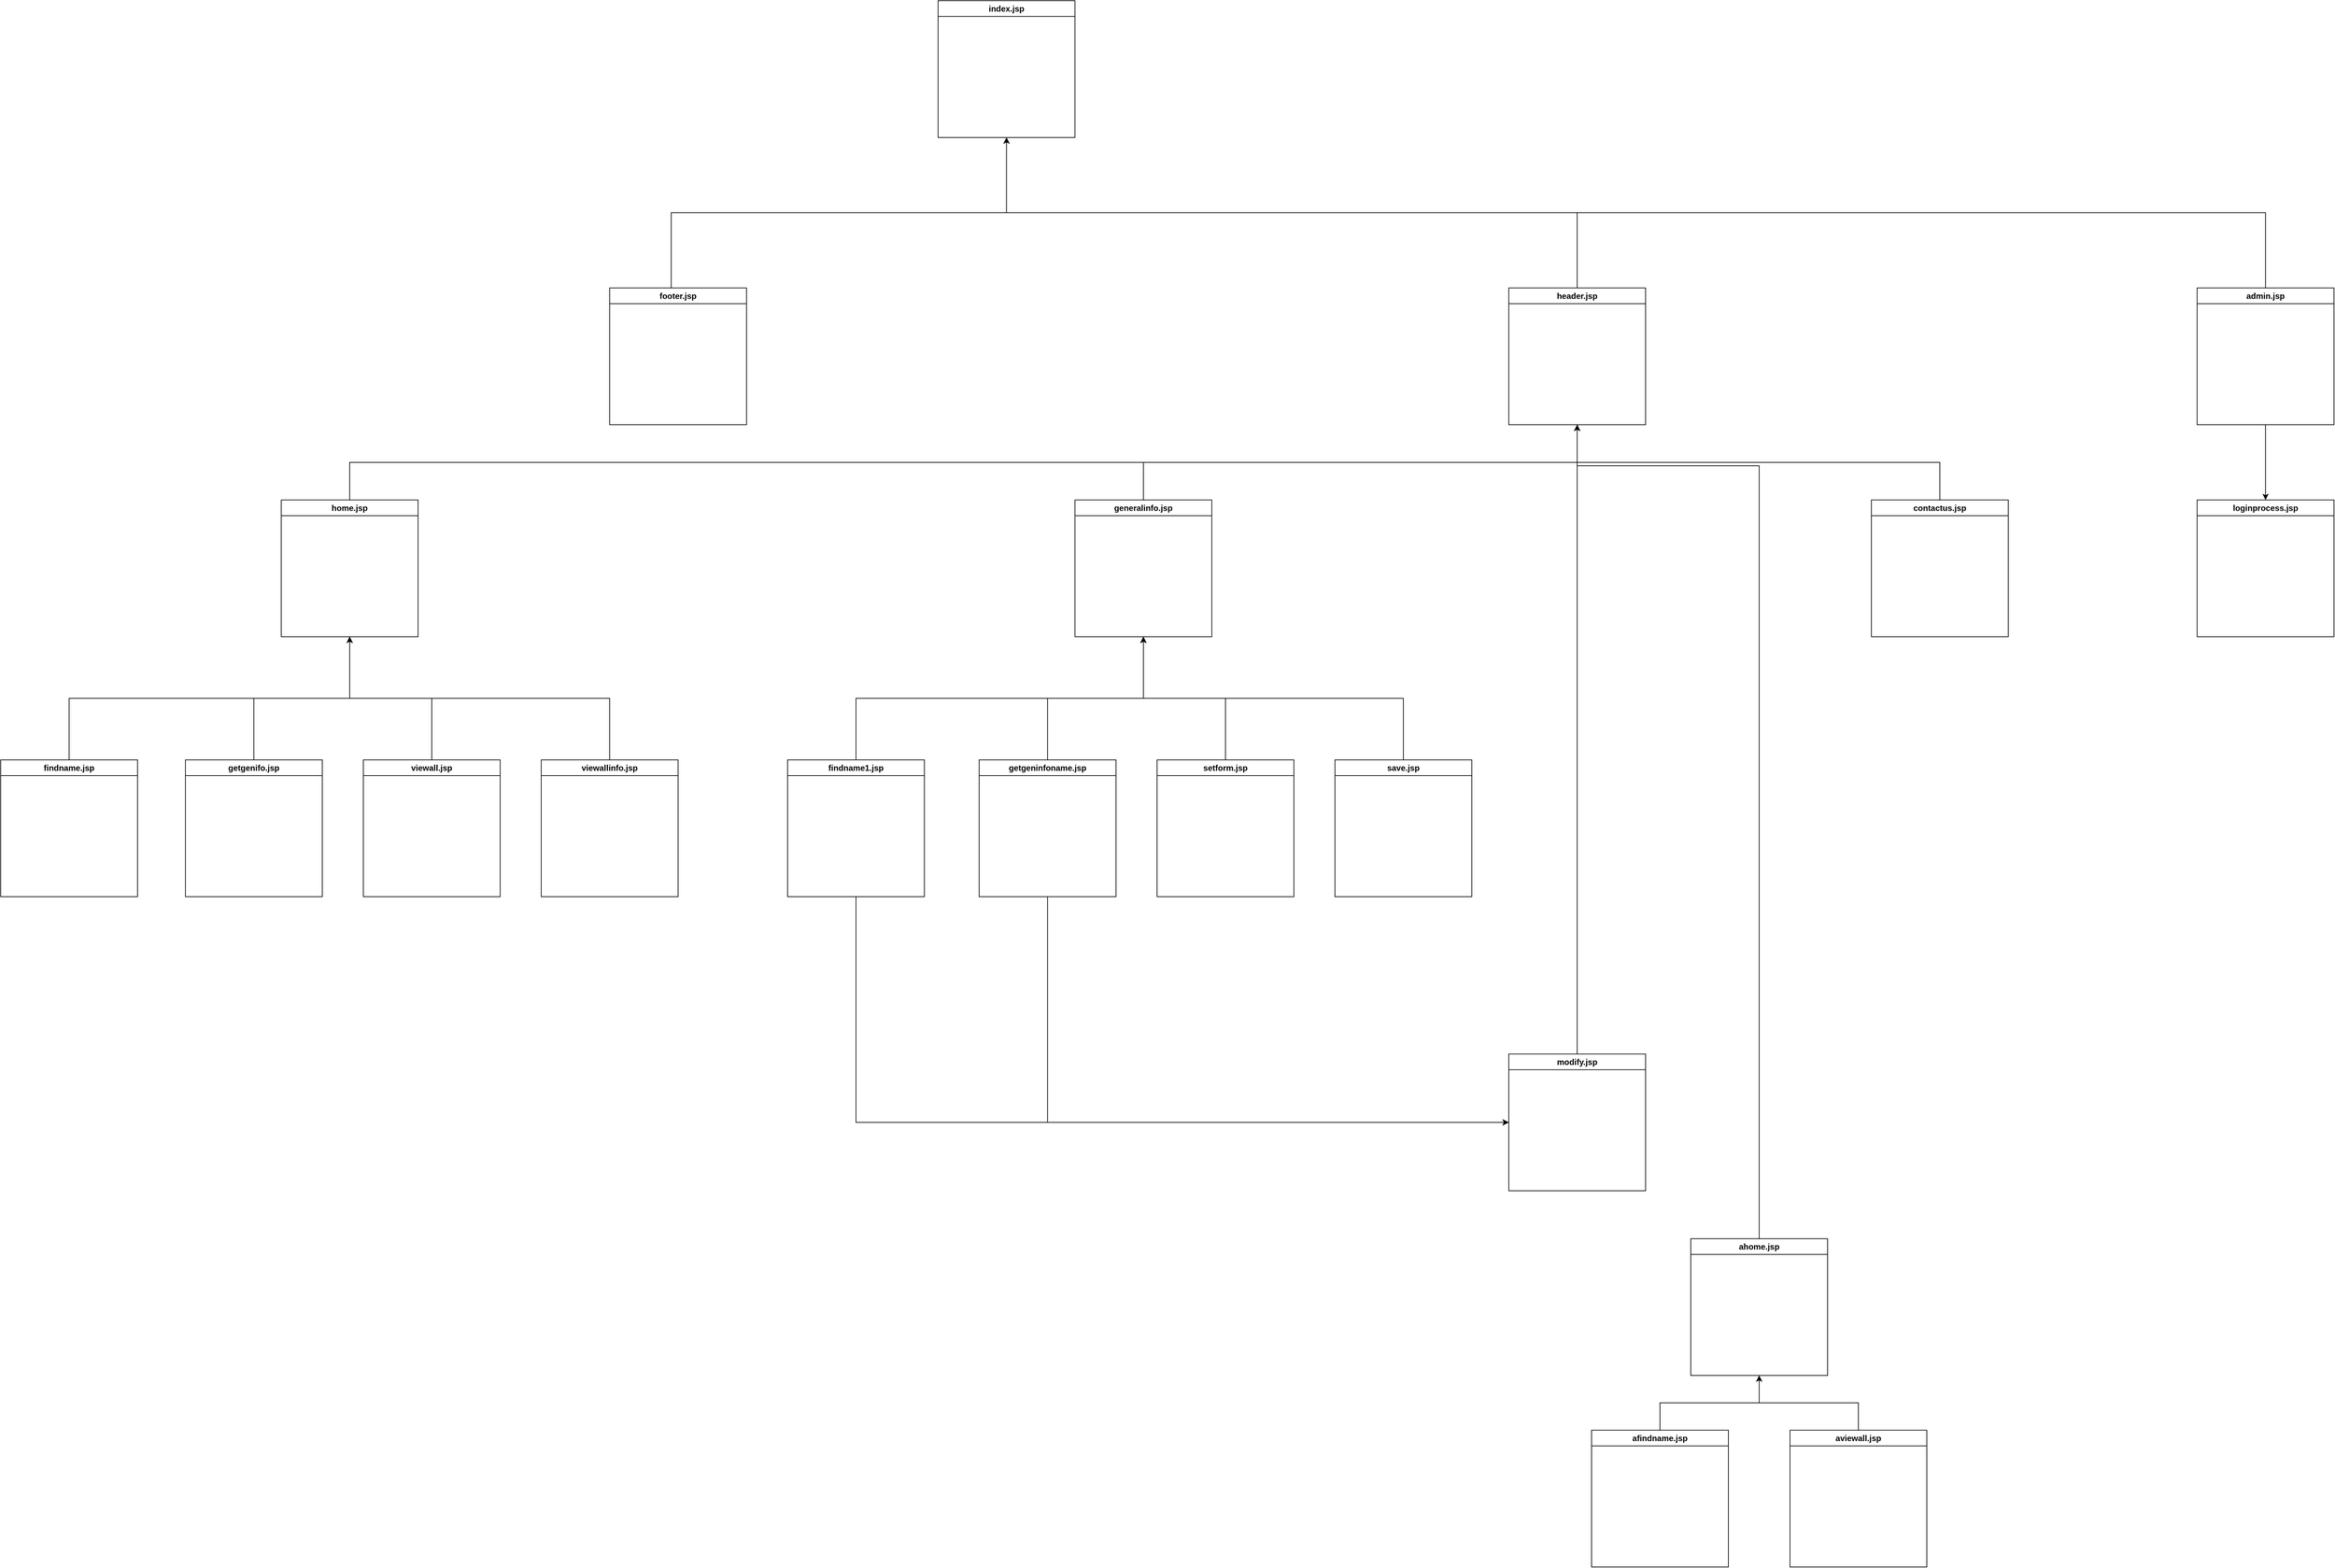 <mxfile version="21.1.5" type="github">
  <diagram id="C5RBs43oDa-KdzZeNtuy" name="Page-1">
    <mxGraphModel dx="3319" dy="1624" grid="1" gridSize="10" guides="1" tooltips="1" connect="1" arrows="1" fold="1" page="1" pageScale="1" pageWidth="827" pageHeight="1169" math="0" shadow="0">
      <root>
        <mxCell id="WIyWlLk6GJQsqaUBKTNV-0" />
        <mxCell id="WIyWlLk6GJQsqaUBKTNV-1" parent="WIyWlLk6GJQsqaUBKTNV-0" />
        <mxCell id="1EGUt3BdQmfMP07Hlo8H-0" value="index.jsp" style="swimlane;whiteSpace=wrap;html=1;" vertex="1" parent="WIyWlLk6GJQsqaUBKTNV-1">
          <mxGeometry x="-520" y="-470" width="200" height="200" as="geometry" />
        </mxCell>
        <mxCell id="1EGUt3BdQmfMP07Hlo8H-20" style="edgeStyle=orthogonalEdgeStyle;rounded=0;orthogonalLoop=1;jettySize=auto;html=1;exitX=0.5;exitY=0;exitDx=0;exitDy=0;entryX=0.5;entryY=1;entryDx=0;entryDy=0;" edge="1" parent="WIyWlLk6GJQsqaUBKTNV-1" source="1EGUt3BdQmfMP07Hlo8H-1" target="1EGUt3BdQmfMP07Hlo8H-7">
          <mxGeometry relative="1" as="geometry" />
        </mxCell>
        <mxCell id="1EGUt3BdQmfMP07Hlo8H-1" value="home.jsp" style="swimlane;whiteSpace=wrap;html=1;" vertex="1" parent="WIyWlLk6GJQsqaUBKTNV-1">
          <mxGeometry x="-1480" y="260" width="200" height="200" as="geometry" />
        </mxCell>
        <mxCell id="1EGUt3BdQmfMP07Hlo8H-13" style="edgeStyle=orthogonalEdgeStyle;rounded=0;orthogonalLoop=1;jettySize=auto;html=1;exitX=0.5;exitY=0;exitDx=0;exitDy=0;entryX=0.5;entryY=1;entryDx=0;entryDy=0;" edge="1" parent="WIyWlLk6GJQsqaUBKTNV-1" source="1EGUt3BdQmfMP07Hlo8H-2" target="1EGUt3BdQmfMP07Hlo8H-7">
          <mxGeometry relative="1" as="geometry" />
        </mxCell>
        <mxCell id="1EGUt3BdQmfMP07Hlo8H-2" value="generalinfo.jsp" style="swimlane;whiteSpace=wrap;html=1;" vertex="1" parent="WIyWlLk6GJQsqaUBKTNV-1">
          <mxGeometry x="-320" y="260" width="200" height="200" as="geometry" />
        </mxCell>
        <mxCell id="1EGUt3BdQmfMP07Hlo8H-14" style="edgeStyle=orthogonalEdgeStyle;rounded=0;orthogonalLoop=1;jettySize=auto;html=1;exitX=0.5;exitY=0;exitDx=0;exitDy=0;entryX=0.5;entryY=1;entryDx=0;entryDy=0;" edge="1" parent="WIyWlLk6GJQsqaUBKTNV-1" source="1EGUt3BdQmfMP07Hlo8H-3" target="1EGUt3BdQmfMP07Hlo8H-7">
          <mxGeometry relative="1" as="geometry" />
        </mxCell>
        <mxCell id="1EGUt3BdQmfMP07Hlo8H-3" value="modify.jsp" style="swimlane;whiteSpace=wrap;html=1;" vertex="1" parent="WIyWlLk6GJQsqaUBKTNV-1">
          <mxGeometry x="314" y="1070" width="200" height="200" as="geometry" />
        </mxCell>
        <mxCell id="1EGUt3BdQmfMP07Hlo8H-19" style="edgeStyle=orthogonalEdgeStyle;rounded=0;orthogonalLoop=1;jettySize=auto;html=1;exitX=0.5;exitY=0;exitDx=0;exitDy=0;entryX=0.5;entryY=1;entryDx=0;entryDy=0;" edge="1" parent="WIyWlLk6GJQsqaUBKTNV-1" source="1EGUt3BdQmfMP07Hlo8H-4" target="1EGUt3BdQmfMP07Hlo8H-7">
          <mxGeometry relative="1" as="geometry">
            <mxPoint x="394.0" y="140" as="targetPoint" />
            <Array as="points">
              <mxPoint x="680" y="210" />
              <mxPoint x="414" y="210" />
            </Array>
          </mxGeometry>
        </mxCell>
        <mxCell id="1EGUt3BdQmfMP07Hlo8H-4" value="ahome.jsp" style="swimlane;whiteSpace=wrap;html=1;" vertex="1" parent="WIyWlLk6GJQsqaUBKTNV-1">
          <mxGeometry x="580" y="1340" width="200" height="200" as="geometry" />
        </mxCell>
        <mxCell id="1EGUt3BdQmfMP07Hlo8H-17" style="edgeStyle=orthogonalEdgeStyle;rounded=0;orthogonalLoop=1;jettySize=auto;html=1;exitX=0.5;exitY=0;exitDx=0;exitDy=0;entryX=0.5;entryY=1;entryDx=0;entryDy=0;" edge="1" parent="WIyWlLk6GJQsqaUBKTNV-1" source="1EGUt3BdQmfMP07Hlo8H-5" target="1EGUt3BdQmfMP07Hlo8H-7">
          <mxGeometry relative="1" as="geometry" />
        </mxCell>
        <mxCell id="1EGUt3BdQmfMP07Hlo8H-5" value="contactus.jsp" style="swimlane;whiteSpace=wrap;html=1;" vertex="1" parent="WIyWlLk6GJQsqaUBKTNV-1">
          <mxGeometry x="844" y="260" width="200" height="200" as="geometry" />
        </mxCell>
        <mxCell id="1EGUt3BdQmfMP07Hlo8H-26" style="edgeStyle=orthogonalEdgeStyle;rounded=0;orthogonalLoop=1;jettySize=auto;html=1;exitX=0.5;exitY=0;exitDx=0;exitDy=0;entryX=0.5;entryY=1;entryDx=0;entryDy=0;" edge="1" parent="WIyWlLk6GJQsqaUBKTNV-1" source="1EGUt3BdQmfMP07Hlo8H-6" target="1EGUt3BdQmfMP07Hlo8H-0">
          <mxGeometry relative="1" as="geometry" />
        </mxCell>
        <mxCell id="1EGUt3BdQmfMP07Hlo8H-6" value="admin.jsp" style="swimlane;whiteSpace=wrap;html=1;" vertex="1" parent="WIyWlLk6GJQsqaUBKTNV-1">
          <mxGeometry x="1320" y="-50" width="200" height="200" as="geometry" />
        </mxCell>
        <mxCell id="1EGUt3BdQmfMP07Hlo8H-23" style="edgeStyle=orthogonalEdgeStyle;rounded=0;orthogonalLoop=1;jettySize=auto;html=1;exitX=0.5;exitY=0;exitDx=0;exitDy=0;entryX=0.5;entryY=1;entryDx=0;entryDy=0;" edge="1" parent="WIyWlLk6GJQsqaUBKTNV-1" source="1EGUt3BdQmfMP07Hlo8H-7" target="1EGUt3BdQmfMP07Hlo8H-0">
          <mxGeometry relative="1" as="geometry" />
        </mxCell>
        <mxCell id="1EGUt3BdQmfMP07Hlo8H-7" value="header.jsp" style="swimlane;whiteSpace=wrap;html=1;startSize=23;" vertex="1" parent="WIyWlLk6GJQsqaUBKTNV-1">
          <mxGeometry x="314" y="-50" width="200" height="200" as="geometry" />
        </mxCell>
        <mxCell id="1EGUt3BdQmfMP07Hlo8H-8" value="loginprocess.jsp" style="swimlane;whiteSpace=wrap;html=1;" vertex="1" parent="WIyWlLk6GJQsqaUBKTNV-1">
          <mxGeometry x="1320" y="260" width="200" height="200" as="geometry" />
        </mxCell>
        <mxCell id="1EGUt3BdQmfMP07Hlo8H-10" value="" style="endArrow=classic;html=1;rounded=0;entryX=0.5;entryY=0;entryDx=0;entryDy=0;exitX=0.5;exitY=1;exitDx=0;exitDy=0;" edge="1" parent="WIyWlLk6GJQsqaUBKTNV-1" source="1EGUt3BdQmfMP07Hlo8H-6" target="1EGUt3BdQmfMP07Hlo8H-8">
          <mxGeometry width="50" height="50" relative="1" as="geometry">
            <mxPoint x="1430" y="150" as="sourcePoint" />
            <mxPoint x="1445" y="160" as="targetPoint" />
            <Array as="points" />
          </mxGeometry>
        </mxCell>
        <mxCell id="1EGUt3BdQmfMP07Hlo8H-27" style="edgeStyle=orthogonalEdgeStyle;rounded=0;orthogonalLoop=1;jettySize=auto;html=1;exitX=0.5;exitY=0;exitDx=0;exitDy=0;entryX=0.5;entryY=1;entryDx=0;entryDy=0;" edge="1" parent="WIyWlLk6GJQsqaUBKTNV-1" source="1EGUt3BdQmfMP07Hlo8H-21" target="1EGUt3BdQmfMP07Hlo8H-0">
          <mxGeometry relative="1" as="geometry">
            <Array as="points">
              <mxPoint x="-910" y="-160" />
              <mxPoint x="-420" y="-160" />
            </Array>
          </mxGeometry>
        </mxCell>
        <mxCell id="1EGUt3BdQmfMP07Hlo8H-21" value="footer.jsp" style="swimlane;whiteSpace=wrap;html=1;" vertex="1" parent="WIyWlLk6GJQsqaUBKTNV-1">
          <mxGeometry x="-1000" y="-50" width="200" height="200" as="geometry" />
        </mxCell>
        <mxCell id="1EGUt3BdQmfMP07Hlo8H-32" style="edgeStyle=orthogonalEdgeStyle;rounded=0;orthogonalLoop=1;jettySize=auto;html=1;exitX=0.5;exitY=0;exitDx=0;exitDy=0;entryX=0.5;entryY=1;entryDx=0;entryDy=0;" edge="1" parent="WIyWlLk6GJQsqaUBKTNV-1" source="1EGUt3BdQmfMP07Hlo8H-28" target="1EGUt3BdQmfMP07Hlo8H-1">
          <mxGeometry relative="1" as="geometry" />
        </mxCell>
        <mxCell id="1EGUt3BdQmfMP07Hlo8H-28" value="findname.jsp" style="swimlane;whiteSpace=wrap;html=1;" vertex="1" parent="WIyWlLk6GJQsqaUBKTNV-1">
          <mxGeometry x="-1890" y="640" width="200" height="200" as="geometry" />
        </mxCell>
        <mxCell id="1EGUt3BdQmfMP07Hlo8H-33" style="edgeStyle=orthogonalEdgeStyle;rounded=0;orthogonalLoop=1;jettySize=auto;html=1;exitX=0.5;exitY=0;exitDx=0;exitDy=0;entryX=0.5;entryY=1;entryDx=0;entryDy=0;" edge="1" parent="WIyWlLk6GJQsqaUBKTNV-1" source="1EGUt3BdQmfMP07Hlo8H-29" target="1EGUt3BdQmfMP07Hlo8H-1">
          <mxGeometry relative="1" as="geometry" />
        </mxCell>
        <mxCell id="1EGUt3BdQmfMP07Hlo8H-29" value="getgenifo.jsp" style="swimlane;whiteSpace=wrap;html=1;" vertex="1" parent="WIyWlLk6GJQsqaUBKTNV-1">
          <mxGeometry x="-1620" y="640" width="200" height="200" as="geometry" />
        </mxCell>
        <mxCell id="1EGUt3BdQmfMP07Hlo8H-34" style="edgeStyle=orthogonalEdgeStyle;rounded=0;orthogonalLoop=1;jettySize=auto;html=1;exitX=0.5;exitY=0;exitDx=0;exitDy=0;entryX=0.5;entryY=1;entryDx=0;entryDy=0;" edge="1" parent="WIyWlLk6GJQsqaUBKTNV-1" source="1EGUt3BdQmfMP07Hlo8H-30" target="1EGUt3BdQmfMP07Hlo8H-1">
          <mxGeometry relative="1" as="geometry" />
        </mxCell>
        <mxCell id="1EGUt3BdQmfMP07Hlo8H-30" value="viewall.jsp" style="swimlane;whiteSpace=wrap;html=1;" vertex="1" parent="WIyWlLk6GJQsqaUBKTNV-1">
          <mxGeometry x="-1360" y="640" width="200" height="200" as="geometry" />
        </mxCell>
        <mxCell id="1EGUt3BdQmfMP07Hlo8H-35" style="edgeStyle=orthogonalEdgeStyle;rounded=0;orthogonalLoop=1;jettySize=auto;html=1;exitX=0.5;exitY=0;exitDx=0;exitDy=0;entryX=0.5;entryY=1;entryDx=0;entryDy=0;" edge="1" parent="WIyWlLk6GJQsqaUBKTNV-1" source="1EGUt3BdQmfMP07Hlo8H-31" target="1EGUt3BdQmfMP07Hlo8H-1">
          <mxGeometry relative="1" as="geometry" />
        </mxCell>
        <mxCell id="1EGUt3BdQmfMP07Hlo8H-31" value="viewallinfo.jsp" style="swimlane;whiteSpace=wrap;html=1;" vertex="1" parent="WIyWlLk6GJQsqaUBKTNV-1">
          <mxGeometry x="-1100" y="640" width="200" height="200" as="geometry" />
        </mxCell>
        <mxCell id="1EGUt3BdQmfMP07Hlo8H-40" style="edgeStyle=orthogonalEdgeStyle;rounded=0;orthogonalLoop=1;jettySize=auto;html=1;exitX=0.5;exitY=0;exitDx=0;exitDy=0;entryX=0.5;entryY=1;entryDx=0;entryDy=0;" edge="1" parent="WIyWlLk6GJQsqaUBKTNV-1" source="1EGUt3BdQmfMP07Hlo8H-36" target="1EGUt3BdQmfMP07Hlo8H-2">
          <mxGeometry relative="1" as="geometry" />
        </mxCell>
        <mxCell id="1EGUt3BdQmfMP07Hlo8H-44" style="edgeStyle=orthogonalEdgeStyle;rounded=0;orthogonalLoop=1;jettySize=auto;html=1;exitX=0.5;exitY=1;exitDx=0;exitDy=0;entryX=0;entryY=0.5;entryDx=0;entryDy=0;" edge="1" parent="WIyWlLk6GJQsqaUBKTNV-1" source="1EGUt3BdQmfMP07Hlo8H-36" target="1EGUt3BdQmfMP07Hlo8H-3">
          <mxGeometry relative="1" as="geometry" />
        </mxCell>
        <mxCell id="1EGUt3BdQmfMP07Hlo8H-36" value="findname1.jsp" style="swimlane;whiteSpace=wrap;html=1;" vertex="1" parent="WIyWlLk6GJQsqaUBKTNV-1">
          <mxGeometry x="-740" y="640" width="200" height="200" as="geometry" />
        </mxCell>
        <mxCell id="1EGUt3BdQmfMP07Hlo8H-41" style="edgeStyle=orthogonalEdgeStyle;rounded=0;orthogonalLoop=1;jettySize=auto;html=1;exitX=0.5;exitY=0;exitDx=0;exitDy=0;entryX=0.5;entryY=1;entryDx=0;entryDy=0;" edge="1" parent="WIyWlLk6GJQsqaUBKTNV-1" source="1EGUt3BdQmfMP07Hlo8H-37" target="1EGUt3BdQmfMP07Hlo8H-2">
          <mxGeometry relative="1" as="geometry" />
        </mxCell>
        <mxCell id="1EGUt3BdQmfMP07Hlo8H-45" style="edgeStyle=orthogonalEdgeStyle;rounded=0;orthogonalLoop=1;jettySize=auto;html=1;exitX=0.5;exitY=1;exitDx=0;exitDy=0;entryX=0;entryY=0.5;entryDx=0;entryDy=0;" edge="1" parent="WIyWlLk6GJQsqaUBKTNV-1" source="1EGUt3BdQmfMP07Hlo8H-37" target="1EGUt3BdQmfMP07Hlo8H-3">
          <mxGeometry relative="1" as="geometry" />
        </mxCell>
        <mxCell id="1EGUt3BdQmfMP07Hlo8H-37" value="getgeninfoname.jsp" style="swimlane;whiteSpace=wrap;html=1;" vertex="1" parent="WIyWlLk6GJQsqaUBKTNV-1">
          <mxGeometry x="-460" y="640" width="200" height="200" as="geometry" />
        </mxCell>
        <mxCell id="1EGUt3BdQmfMP07Hlo8H-42" style="edgeStyle=orthogonalEdgeStyle;rounded=0;orthogonalLoop=1;jettySize=auto;html=1;exitX=0.5;exitY=0;exitDx=0;exitDy=0;entryX=0.5;entryY=1;entryDx=0;entryDy=0;" edge="1" parent="WIyWlLk6GJQsqaUBKTNV-1" source="1EGUt3BdQmfMP07Hlo8H-38" target="1EGUt3BdQmfMP07Hlo8H-2">
          <mxGeometry relative="1" as="geometry" />
        </mxCell>
        <mxCell id="1EGUt3BdQmfMP07Hlo8H-38" value="setform.jsp" style="swimlane;whiteSpace=wrap;html=1;" vertex="1" parent="WIyWlLk6GJQsqaUBKTNV-1">
          <mxGeometry x="-200" y="640" width="200" height="200" as="geometry" />
        </mxCell>
        <mxCell id="1EGUt3BdQmfMP07Hlo8H-43" style="edgeStyle=orthogonalEdgeStyle;rounded=0;orthogonalLoop=1;jettySize=auto;html=1;exitX=0.5;exitY=0;exitDx=0;exitDy=0;entryX=0.5;entryY=1;entryDx=0;entryDy=0;" edge="1" parent="WIyWlLk6GJQsqaUBKTNV-1" source="1EGUt3BdQmfMP07Hlo8H-39" target="1EGUt3BdQmfMP07Hlo8H-2">
          <mxGeometry relative="1" as="geometry" />
        </mxCell>
        <mxCell id="1EGUt3BdQmfMP07Hlo8H-39" value="save.jsp" style="swimlane;whiteSpace=wrap;html=1;" vertex="1" parent="WIyWlLk6GJQsqaUBKTNV-1">
          <mxGeometry x="60" y="640" width="200" height="200" as="geometry" />
        </mxCell>
        <mxCell id="1EGUt3BdQmfMP07Hlo8H-48" style="edgeStyle=orthogonalEdgeStyle;rounded=0;orthogonalLoop=1;jettySize=auto;html=1;exitX=0.5;exitY=0;exitDx=0;exitDy=0;entryX=0.5;entryY=1;entryDx=0;entryDy=0;" edge="1" parent="WIyWlLk6GJQsqaUBKTNV-1" source="1EGUt3BdQmfMP07Hlo8H-46" target="1EGUt3BdQmfMP07Hlo8H-4">
          <mxGeometry relative="1" as="geometry" />
        </mxCell>
        <mxCell id="1EGUt3BdQmfMP07Hlo8H-46" value="afindname.jsp" style="swimlane;whiteSpace=wrap;html=1;" vertex="1" parent="WIyWlLk6GJQsqaUBKTNV-1">
          <mxGeometry x="435" y="1620" width="200" height="200" as="geometry" />
        </mxCell>
        <mxCell id="1EGUt3BdQmfMP07Hlo8H-49" style="edgeStyle=orthogonalEdgeStyle;rounded=0;orthogonalLoop=1;jettySize=auto;html=1;exitX=0.5;exitY=0;exitDx=0;exitDy=0;entryX=0.5;entryY=1;entryDx=0;entryDy=0;" edge="1" parent="WIyWlLk6GJQsqaUBKTNV-1" source="1EGUt3BdQmfMP07Hlo8H-47" target="1EGUt3BdQmfMP07Hlo8H-4">
          <mxGeometry relative="1" as="geometry" />
        </mxCell>
        <mxCell id="1EGUt3BdQmfMP07Hlo8H-47" value="aviewall.jsp" style="swimlane;whiteSpace=wrap;html=1;" vertex="1" parent="WIyWlLk6GJQsqaUBKTNV-1">
          <mxGeometry x="725" y="1620" width="200" height="200" as="geometry" />
        </mxCell>
      </root>
    </mxGraphModel>
  </diagram>
</mxfile>
